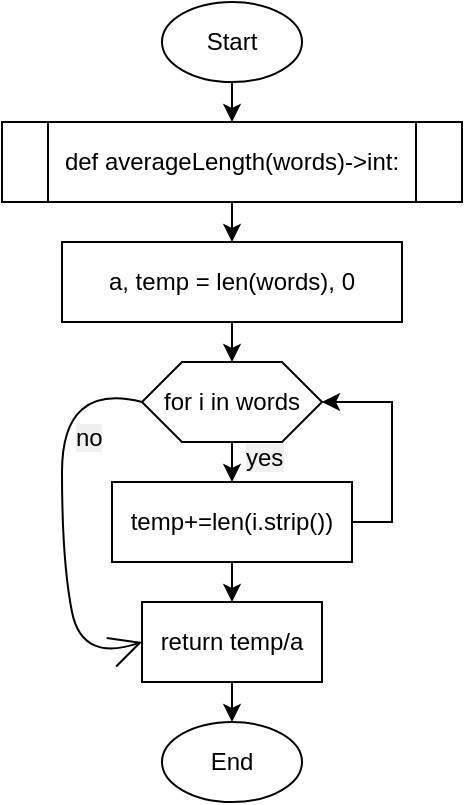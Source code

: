 <mxfile version="20.5.3" type="github" pages="6">
  <diagram id="7nk6eQPHhUL6S2deodAz" name="q17">
    <mxGraphModel dx="318" dy="310" grid="1" gridSize="10" guides="1" tooltips="1" connect="1" arrows="1" fold="1" page="1" pageScale="1" pageWidth="850" pageHeight="1100" math="0" shadow="0">
      <root>
        <mxCell id="0" />
        <mxCell id="1" parent="0" />
        <mxCell id="DHJsjrCEPJyL6oHBZEnf-4" style="edgeStyle=orthogonalEdgeStyle;rounded=0;orthogonalLoop=1;jettySize=auto;html=1;exitX=0.5;exitY=1;exitDx=0;exitDy=0;entryX=0.5;entryY=0;entryDx=0;entryDy=0;" parent="1" source="DHJsjrCEPJyL6oHBZEnf-1" target="DHJsjrCEPJyL6oHBZEnf-3" edge="1">
          <mxGeometry relative="1" as="geometry" />
        </mxCell>
        <mxCell id="DHJsjrCEPJyL6oHBZEnf-1" value="Start" style="ellipse;whiteSpace=wrap;html=1;" parent="1" vertex="1">
          <mxGeometry x="130" y="180" width="70" height="40" as="geometry" />
        </mxCell>
        <mxCell id="DHJsjrCEPJyL6oHBZEnf-2" value="End" style="ellipse;whiteSpace=wrap;html=1;" parent="1" vertex="1">
          <mxGeometry x="130" y="540" width="70" height="40" as="geometry" />
        </mxCell>
        <mxCell id="DHJsjrCEPJyL6oHBZEnf-6" style="edgeStyle=orthogonalEdgeStyle;rounded=0;orthogonalLoop=1;jettySize=auto;html=1;exitX=0.5;exitY=1;exitDx=0;exitDy=0;entryX=0.5;entryY=0;entryDx=0;entryDy=0;" parent="1" source="DHJsjrCEPJyL6oHBZEnf-3" target="DHJsjrCEPJyL6oHBZEnf-5" edge="1">
          <mxGeometry relative="1" as="geometry" />
        </mxCell>
        <mxCell id="DHJsjrCEPJyL6oHBZEnf-3" value="def averageLength(words)-&amp;gt;int:" style="shape=process;whiteSpace=wrap;html=1;backgroundOutline=1;" parent="1" vertex="1">
          <mxGeometry x="50" y="240" width="230" height="40" as="geometry" />
        </mxCell>
        <mxCell id="DHJsjrCEPJyL6oHBZEnf-8" style="edgeStyle=orthogonalEdgeStyle;rounded=0;orthogonalLoop=1;jettySize=auto;html=1;exitX=0.5;exitY=1;exitDx=0;exitDy=0;entryX=0.5;entryY=0;entryDx=0;entryDy=0;" parent="1" source="DHJsjrCEPJyL6oHBZEnf-5" target="DHJsjrCEPJyL6oHBZEnf-7" edge="1">
          <mxGeometry relative="1" as="geometry" />
        </mxCell>
        <mxCell id="DHJsjrCEPJyL6oHBZEnf-5" value="a, temp = len(words), 0" style="rounded=0;whiteSpace=wrap;html=1;" parent="1" vertex="1">
          <mxGeometry x="80" y="300" width="170" height="40" as="geometry" />
        </mxCell>
        <mxCell id="DHJsjrCEPJyL6oHBZEnf-10" style="edgeStyle=orthogonalEdgeStyle;rounded=0;orthogonalLoop=1;jettySize=auto;html=1;exitX=0.5;exitY=1;exitDx=0;exitDy=0;entryX=0.5;entryY=0;entryDx=0;entryDy=0;" parent="1" source="DHJsjrCEPJyL6oHBZEnf-7" target="DHJsjrCEPJyL6oHBZEnf-9" edge="1">
          <mxGeometry relative="1" as="geometry" />
        </mxCell>
        <mxCell id="mBDjE0Sk7IiUameBSEOG-1" style="edgeStyle=none;curved=1;rounded=0;orthogonalLoop=1;jettySize=auto;html=1;exitX=0;exitY=0.5;exitDx=0;exitDy=0;fontSize=12;endArrow=open;startSize=14;endSize=14;sourcePerimeterSpacing=8;targetPerimeterSpacing=8;entryX=0;entryY=0.5;entryDx=0;entryDy=0;" edge="1" parent="1" source="DHJsjrCEPJyL6oHBZEnf-7" target="DHJsjrCEPJyL6oHBZEnf-12">
          <mxGeometry relative="1" as="geometry">
            <mxPoint x="80.0" y="380.241" as="targetPoint" />
            <Array as="points">
              <mxPoint x="80" y="370" />
              <mxPoint x="80" y="460" />
              <mxPoint x="90" y="510" />
            </Array>
          </mxGeometry>
        </mxCell>
        <mxCell id="DHJsjrCEPJyL6oHBZEnf-7" value="for i in words" style="shape=hexagon;perimeter=hexagonPerimeter2;whiteSpace=wrap;html=1;fixedSize=1;" parent="1" vertex="1">
          <mxGeometry x="120" y="360" width="90" height="40" as="geometry" />
        </mxCell>
        <mxCell id="DHJsjrCEPJyL6oHBZEnf-11" style="edgeStyle=orthogonalEdgeStyle;rounded=0;orthogonalLoop=1;jettySize=auto;html=1;exitX=1;exitY=0.5;exitDx=0;exitDy=0;entryX=1;entryY=0.5;entryDx=0;entryDy=0;" parent="1" source="DHJsjrCEPJyL6oHBZEnf-9" target="DHJsjrCEPJyL6oHBZEnf-7" edge="1">
          <mxGeometry relative="1" as="geometry" />
        </mxCell>
        <mxCell id="DHJsjrCEPJyL6oHBZEnf-13" style="edgeStyle=orthogonalEdgeStyle;rounded=0;orthogonalLoop=1;jettySize=auto;html=1;exitX=0.5;exitY=1;exitDx=0;exitDy=0;entryX=0.5;entryY=0;entryDx=0;entryDy=0;" parent="1" source="DHJsjrCEPJyL6oHBZEnf-9" target="DHJsjrCEPJyL6oHBZEnf-12" edge="1">
          <mxGeometry relative="1" as="geometry" />
        </mxCell>
        <mxCell id="DHJsjrCEPJyL6oHBZEnf-9" value="temp+=len(i.strip())" style="rounded=0;whiteSpace=wrap;html=1;" parent="1" vertex="1">
          <mxGeometry x="105" y="420" width="120" height="40" as="geometry" />
        </mxCell>
        <mxCell id="DHJsjrCEPJyL6oHBZEnf-14" style="edgeStyle=orthogonalEdgeStyle;rounded=0;orthogonalLoop=1;jettySize=auto;html=1;exitX=0.5;exitY=1;exitDx=0;exitDy=0;entryX=0.5;entryY=0;entryDx=0;entryDy=0;" parent="1" source="DHJsjrCEPJyL6oHBZEnf-12" target="DHJsjrCEPJyL6oHBZEnf-2" edge="1">
          <mxGeometry relative="1" as="geometry" />
        </mxCell>
        <mxCell id="DHJsjrCEPJyL6oHBZEnf-12" value="return temp/a" style="rounded=0;whiteSpace=wrap;html=1;" parent="1" vertex="1">
          <mxGeometry x="120" y="480" width="90" height="40" as="geometry" />
        </mxCell>
        <mxCell id="mBDjE0Sk7IiUameBSEOG-3" value="&lt;span style=&quot;color: rgb(0, 0, 0); font-family: Helvetica; font-size: 12px; font-style: normal; font-variant-ligatures: normal; font-variant-caps: normal; font-weight: 400; letter-spacing: normal; orphans: 2; text-align: center; text-indent: 0px; text-transform: none; widows: 2; word-spacing: 0px; -webkit-text-stroke-width: 0px; background-color: rgb(240, 240, 240); text-decoration-thickness: initial; text-decoration-style: initial; text-decoration-color: initial; float: none; display: inline !important;&quot;&gt;yes&lt;/span&gt;" style="text;whiteSpace=wrap;html=1;fontSize=16;" vertex="1" parent="1">
          <mxGeometry x="170" y="390" width="30" height="30" as="geometry" />
        </mxCell>
        <mxCell id="mBDjE0Sk7IiUameBSEOG-4" value="&lt;span style=&quot;color: rgb(0, 0, 0); font-family: Helvetica; font-size: 12px; font-style: normal; font-variant-ligatures: normal; font-variant-caps: normal; font-weight: 400; letter-spacing: normal; orphans: 2; text-align: center; text-indent: 0px; text-transform: none; widows: 2; word-spacing: 0px; -webkit-text-stroke-width: 0px; background-color: rgb(240, 240, 240); text-decoration-thickness: initial; text-decoration-style: initial; text-decoration-color: initial; float: none; display: inline !important;&quot;&gt;no&lt;/span&gt;" style="text;whiteSpace=wrap;html=1;fontSize=16;" vertex="1" parent="1">
          <mxGeometry x="85" y="380" width="20" height="20" as="geometry" />
        </mxCell>
      </root>
    </mxGraphModel>
  </diagram>
  <diagram id="ww8S4pXzM7-hGQD5GAyi" name="q18">
    <mxGraphModel dx="652" dy="1005" grid="0" gridSize="10" guides="1" tooltips="1" connect="1" arrows="1" fold="1" page="0" pageScale="1" pageWidth="850" pageHeight="1100" math="0" shadow="0">
      <root>
        <mxCell id="0" />
        <mxCell id="1" parent="0" />
        <mxCell id="Mk1T5Dx2PxB32cT9hqKe-3" style="edgeStyle=none;curved=1;rounded=0;orthogonalLoop=1;jettySize=auto;html=1;exitX=0.5;exitY=1;exitDx=0;exitDy=0;entryX=0.5;entryY=0;entryDx=0;entryDy=0;fontSize=12;endArrow=open;startSize=14;endSize=14;sourcePerimeterSpacing=8;targetPerimeterSpacing=8;" edge="1" parent="1" source="Mk1T5Dx2PxB32cT9hqKe-1" target="Mk1T5Dx2PxB32cT9hqKe-2">
          <mxGeometry relative="1" as="geometry" />
        </mxCell>
        <mxCell id="Mk1T5Dx2PxB32cT9hqKe-1" value="Start" style="ellipse;whiteSpace=wrap;html=1;fontSize=16;" vertex="1" parent="1">
          <mxGeometry x="155" y="-2" width="79" height="50" as="geometry" />
        </mxCell>
        <mxCell id="Mk1T5Dx2PxB32cT9hqKe-5" style="edgeStyle=none;curved=1;rounded=0;orthogonalLoop=1;jettySize=auto;html=1;exitX=0.5;exitY=1;exitDx=0;exitDy=0;entryX=0.5;entryY=0;entryDx=0;entryDy=0;fontSize=12;endArrow=open;startSize=14;endSize=14;sourcePerimeterSpacing=8;targetPerimeterSpacing=8;" edge="1" parent="1" source="Mk1T5Dx2PxB32cT9hqKe-2" target="Mk1T5Dx2PxB32cT9hqKe-4">
          <mxGeometry relative="1" as="geometry" />
        </mxCell>
        <mxCell id="Mk1T5Dx2PxB32cT9hqKe-2" value="def numberMatches(l:int, s:int)-&amp;gt;int:" style="shape=process;whiteSpace=wrap;html=1;backgroundOutline=1;fontSize=16;" vertex="1" parent="1">
          <mxGeometry x="31" y="70" width="327" height="36" as="geometry" />
        </mxCell>
        <mxCell id="Mk1T5Dx2PxB32cT9hqKe-7" style="edgeStyle=none;curved=1;rounded=0;orthogonalLoop=1;jettySize=auto;html=1;exitX=0.5;exitY=1;exitDx=0;exitDy=0;entryX=0.5;entryY=0;entryDx=0;entryDy=0;fontSize=12;endArrow=open;startSize=14;endSize=14;sourcePerimeterSpacing=8;targetPerimeterSpacing=8;" edge="1" parent="1" source="Mk1T5Dx2PxB32cT9hqKe-4" target="Mk1T5Dx2PxB32cT9hqKe-6">
          <mxGeometry relative="1" as="geometry" />
        </mxCell>
        <mxCell id="Mk1T5Dx2PxB32cT9hqKe-4" value="return l*100/s/5" style="rounded=0;whiteSpace=wrap;html=1;fontSize=16;" vertex="1" parent="1">
          <mxGeometry x="123" y="128" width="143" height="49" as="geometry" />
        </mxCell>
        <mxCell id="Mk1T5Dx2PxB32cT9hqKe-6" value="End" style="ellipse;whiteSpace=wrap;html=1;fontSize=16;" vertex="1" parent="1">
          <mxGeometry x="151.5" y="199" width="86" height="46" as="geometry" />
        </mxCell>
      </root>
    </mxGraphModel>
  </diagram>
  <diagram id="1A-EzIc6ouI7gRhSrvBv" name="q19">
    <mxGraphModel dx="516" dy="528" grid="1" gridSize="10" guides="1" tooltips="1" connect="1" arrows="1" fold="1" page="1" pageScale="1" pageWidth="850" pageHeight="1100" math="0" shadow="0">
      <root>
        <mxCell id="0" />
        <mxCell id="1" parent="0" />
        <mxCell id="P1N9-UOBOQaY3UutAbLt-1" style="edgeStyle=none;curved=1;rounded=0;orthogonalLoop=1;jettySize=auto;html=1;exitX=0.5;exitY=1;exitDx=0;exitDy=0;entryX=0.5;entryY=0;entryDx=0;entryDy=0;fontSize=12;endArrow=open;startSize=14;endSize=14;sourcePerimeterSpacing=8;targetPerimeterSpacing=8;" parent="1" source="AF1ZlzQMHiAC5fuFn0jW-1" target="AF1ZlzQMHiAC5fuFn0jW-3" edge="1">
          <mxGeometry relative="1" as="geometry" />
        </mxCell>
        <mxCell id="AF1ZlzQMHiAC5fuFn0jW-1" value="Start" style="ellipse;whiteSpace=wrap;html=1;" parent="1" vertex="1">
          <mxGeometry x="170" y="30" width="60" height="30" as="geometry" />
        </mxCell>
        <mxCell id="AF1ZlzQMHiAC5fuFn0jW-2" value="End" style="ellipse;whiteSpace=wrap;html=1;" parent="1" vertex="1">
          <mxGeometry x="170" y="620" width="60" height="30" as="geometry" />
        </mxCell>
        <mxCell id="P1N9-UOBOQaY3UutAbLt-3" style="edgeStyle=none;curved=1;rounded=0;orthogonalLoop=1;jettySize=auto;html=1;exitX=0.5;exitY=1;exitDx=0;exitDy=0;entryX=0.5;entryY=0;entryDx=0;entryDy=0;fontSize=12;endArrow=open;startSize=14;endSize=14;sourcePerimeterSpacing=8;targetPerimeterSpacing=8;" parent="1" source="AF1ZlzQMHiAC5fuFn0jW-3" target="P1N9-UOBOQaY3UutAbLt-2" edge="1">
          <mxGeometry relative="1" as="geometry" />
        </mxCell>
        <mxCell id="AF1ZlzQMHiAC5fuFn0jW-3" value="def&amp;nbsp;&lt;span style=&quot;background-color: transparent; font-family: ui-monospace, SFMono-Regular, &amp;quot;SF Mono&amp;quot;, Menlo, Consolas, &amp;quot;Liberation Mono&amp;quot;, monospace; color: rgb(36, 41, 47); font-size: 13.6px; text-align: start;&quot;&gt;get_l3tt3r(msg:str)-&amp;gt;str:&lt;/span&gt;" style="shape=process;whiteSpace=wrap;html=1;backgroundOutline=1;" parent="1" vertex="1">
          <mxGeometry x="50" y="80" width="300" height="40" as="geometry" />
        </mxCell>
        <mxCell id="P1N9-UOBOQaY3UutAbLt-5" style="edgeStyle=none;curved=1;rounded=0;orthogonalLoop=1;jettySize=auto;html=1;exitX=0.5;exitY=1;exitDx=0;exitDy=0;entryX=0.5;entryY=0;entryDx=0;entryDy=0;fontSize=12;endArrow=open;startSize=14;endSize=14;sourcePerimeterSpacing=8;targetPerimeterSpacing=8;" parent="1" source="P1N9-UOBOQaY3UutAbLt-2" target="P1N9-UOBOQaY3UutAbLt-4" edge="1">
          <mxGeometry relative="1" as="geometry" />
        </mxCell>
        <mxCell id="P1N9-UOBOQaY3UutAbLt-2" value="temp=[]&lt;br&gt;switching = {&#39;a&#39;:&#39;4&#39;,&#39;e&#39;:&#39;3&#39;,&#39;i&#39;:&#39;1&#39;,&#39;o&#39;:&#39;0&#39;,&#39; &#39;:&#39;_&#39;}" style="rounded=0;whiteSpace=wrap;html=1;fontSize=16;" parent="1" vertex="1">
          <mxGeometry x="47.5" y="150" width="305" height="50" as="geometry" />
        </mxCell>
        <mxCell id="P1N9-UOBOQaY3UutAbLt-7" style="edgeStyle=none;curved=1;rounded=0;orthogonalLoop=1;jettySize=auto;html=1;exitX=0.5;exitY=1;exitDx=0;exitDy=0;entryX=0.5;entryY=0;entryDx=0;entryDy=0;fontSize=12;endArrow=open;startSize=14;endSize=14;sourcePerimeterSpacing=8;targetPerimeterSpacing=8;" parent="1" source="P1N9-UOBOQaY3UutAbLt-4" target="P1N9-UOBOQaY3UutAbLt-6" edge="1">
          <mxGeometry relative="1" as="geometry" />
        </mxCell>
        <mxCell id="P1N9-UOBOQaY3UutAbLt-4" value="for i in msg" style="shape=hexagon;perimeter=hexagonPerimeter2;whiteSpace=wrap;html=1;fixedSize=1;fontSize=16;" parent="1" vertex="1">
          <mxGeometry x="140" y="220" width="120" height="40" as="geometry" />
        </mxCell>
        <mxCell id="P1N9-UOBOQaY3UutAbLt-9" style="edgeStyle=none;curved=1;rounded=0;orthogonalLoop=1;jettySize=auto;html=1;exitX=0.5;exitY=1;exitDx=0;exitDy=0;entryX=0.5;entryY=0;entryDx=0;entryDy=0;fontSize=12;endArrow=open;startSize=14;endSize=14;sourcePerimeterSpacing=8;targetPerimeterSpacing=8;" parent="1" source="P1N9-UOBOQaY3UutAbLt-6" target="P1N9-UOBOQaY3UutAbLt-8" edge="1">
          <mxGeometry relative="1" as="geometry" />
        </mxCell>
        <mxCell id="P1N9-UOBOQaY3UutAbLt-6" value="i in switching.keys()" style="rhombus;whiteSpace=wrap;html=1;fontSize=16;" parent="1" vertex="1">
          <mxGeometry x="100" y="290" width="200" height="80" as="geometry" />
        </mxCell>
        <mxCell id="P1N9-UOBOQaY3UutAbLt-11" style="edgeStyle=none;curved=1;rounded=0;orthogonalLoop=1;jettySize=auto;html=1;exitX=1;exitY=0.5;exitDx=0;exitDy=0;entryX=1;entryY=0.5;entryDx=0;entryDy=0;fontSize=12;endArrow=open;startSize=14;endSize=14;sourcePerimeterSpacing=8;targetPerimeterSpacing=8;" parent="1" source="P1N9-UOBOQaY3UutAbLt-8" target="P1N9-UOBOQaY3UutAbLt-6" edge="1">
          <mxGeometry relative="1" as="geometry">
            <Array as="points">
              <mxPoint x="330" y="420" />
            </Array>
          </mxGeometry>
        </mxCell>
        <mxCell id="P1N9-UOBOQaY3UutAbLt-12" style="edgeStyle=none;curved=1;rounded=0;orthogonalLoop=1;jettySize=auto;html=1;exitX=0.5;exitY=1;exitDx=0;exitDy=0;fontSize=12;endArrow=open;startSize=14;endSize=14;sourcePerimeterSpacing=8;targetPerimeterSpacing=8;" parent="1" source="P1N9-UOBOQaY3UutAbLt-8" edge="1">
          <mxGeometry relative="1" as="geometry">
            <mxPoint x="200.235" y="490" as="targetPoint" />
          </mxGeometry>
        </mxCell>
        <mxCell id="P1N9-UOBOQaY3UutAbLt-8" value="i = switching.get(i)" style="rounded=0;whiteSpace=wrap;html=1;fontSize=16;" parent="1" vertex="1">
          <mxGeometry x="120" y="390" width="160" height="40" as="geometry" />
        </mxCell>
        <mxCell id="P1N9-UOBOQaY3UutAbLt-13" value="yes" style="text;html=1;align=center;verticalAlign=middle;resizable=0;points=[];autosize=1;strokeColor=none;fillColor=none;fontSize=16;" parent="1" vertex="1">
          <mxGeometry x="150" y="360" width="50" height="30" as="geometry" />
        </mxCell>
        <mxCell id="P1N9-UOBOQaY3UutAbLt-14" value="" style="endArrow=none;html=1;rounded=0;fontSize=12;startSize=14;endSize=14;sourcePerimeterSpacing=8;targetPerimeterSpacing=8;curved=1;entryX=0;entryY=0.5;entryDx=0;entryDy=0;" parent="1" target="P1N9-UOBOQaY3UutAbLt-6" edge="1">
          <mxGeometry width="50" height="50" relative="1" as="geometry">
            <mxPoint x="200" y="460" as="sourcePoint" />
            <mxPoint x="50" y="320" as="targetPoint" />
            <Array as="points">
              <mxPoint x="120" y="460" />
              <mxPoint x="60" y="340" />
            </Array>
          </mxGeometry>
        </mxCell>
        <mxCell id="P1N9-UOBOQaY3UutAbLt-17" style="edgeStyle=none;curved=1;rounded=0;orthogonalLoop=1;jettySize=auto;html=1;exitX=1;exitY=0.5;exitDx=0;exitDy=0;entryX=1;entryY=0.5;entryDx=0;entryDy=0;fontSize=12;endArrow=open;startSize=14;endSize=14;sourcePerimeterSpacing=8;targetPerimeterSpacing=8;" parent="1" source="P1N9-UOBOQaY3UutAbLt-15" target="P1N9-UOBOQaY3UutAbLt-4" edge="1">
          <mxGeometry relative="1" as="geometry">
            <Array as="points">
              <mxPoint x="380" y="530" />
              <mxPoint x="340" y="250" />
              <mxPoint x="310" y="240" />
            </Array>
          </mxGeometry>
        </mxCell>
        <mxCell id="P1N9-UOBOQaY3UutAbLt-19" style="edgeStyle=none;curved=1;rounded=0;orthogonalLoop=1;jettySize=auto;html=1;exitX=0.5;exitY=1;exitDx=0;exitDy=0;fontSize=12;endArrow=open;startSize=14;endSize=14;sourcePerimeterSpacing=8;targetPerimeterSpacing=8;" parent="1" source="P1N9-UOBOQaY3UutAbLt-15" edge="1">
          <mxGeometry relative="1" as="geometry">
            <mxPoint x="200.286" y="560.0" as="targetPoint" />
          </mxGeometry>
        </mxCell>
        <mxCell id="P1N9-UOBOQaY3UutAbLt-15" value="temp+=1" style="rounded=0;whiteSpace=wrap;html=1;fontSize=16;" parent="1" vertex="1">
          <mxGeometry x="150" y="490" width="100" height="30" as="geometry" />
        </mxCell>
        <mxCell id="P1N9-UOBOQaY3UutAbLt-23" style="edgeStyle=none;curved=1;rounded=0;orthogonalLoop=1;jettySize=auto;html=1;exitX=0.5;exitY=1;exitDx=0;exitDy=0;entryX=0.5;entryY=0;entryDx=0;entryDy=0;fontSize=12;endArrow=open;startSize=14;endSize=14;sourcePerimeterSpacing=8;targetPerimeterSpacing=8;" parent="1" source="P1N9-UOBOQaY3UutAbLt-20" target="AF1ZlzQMHiAC5fuFn0jW-2" edge="1">
          <mxGeometry relative="1" as="geometry" />
        </mxCell>
        <mxCell id="P1N9-UOBOQaY3UutAbLt-20" value="return &#39;&#39;.join(temp)" style="rounded=0;whiteSpace=wrap;html=1;fontSize=16;" parent="1" vertex="1">
          <mxGeometry x="120" y="560" width="160" height="30" as="geometry" />
        </mxCell>
      </root>
    </mxGraphModel>
  </diagram>
  <diagram id="04Q3qauctA9F1k5UnZdE" name="q-20F">
    <mxGraphModel dx="1125" dy="1153" grid="0" gridSize="10" guides="1" tooltips="1" connect="1" arrows="1" fold="1" page="0" pageScale="1" pageWidth="850" pageHeight="1100" math="0" shadow="0">
      <root>
        <mxCell id="0" />
        <mxCell id="1" parent="0" />
        <mxCell id="bDPFwyZus7LavD1mCPHC-4" style="edgeStyle=none;curved=1;rounded=0;orthogonalLoop=1;jettySize=auto;html=1;exitX=0.5;exitY=1;exitDx=0;exitDy=0;entryX=0.5;entryY=0;entryDx=0;entryDy=0;fontSize=12;endArrow=open;startSize=14;endSize=14;sourcePerimeterSpacing=8;targetPerimeterSpacing=8;" edge="1" parent="1" source="bDPFwyZus7LavD1mCPHC-1" target="bDPFwyZus7LavD1mCPHC-3">
          <mxGeometry relative="1" as="geometry" />
        </mxCell>
        <mxCell id="bDPFwyZus7LavD1mCPHC-1" value="Start" style="ellipse;whiteSpace=wrap;html=1;fontSize=16;" vertex="1" parent="1">
          <mxGeometry x="266" y="43" width="84" height="41" as="geometry" />
        </mxCell>
        <mxCell id="bDPFwyZus7LavD1mCPHC-2" value="End" style="ellipse;whiteSpace=wrap;html=1;fontSize=16;" vertex="1" parent="1">
          <mxGeometry x="266" y="1017" width="84" height="41" as="geometry" />
        </mxCell>
        <mxCell id="bDPFwyZus7LavD1mCPHC-7" style="edgeStyle=none;curved=1;rounded=0;orthogonalLoop=1;jettySize=auto;html=1;exitX=0.5;exitY=1;exitDx=0;exitDy=0;entryX=0.5;entryY=0;entryDx=0;entryDy=0;fontSize=12;endArrow=open;startSize=14;endSize=14;sourcePerimeterSpacing=8;targetPerimeterSpacing=8;" edge="1" parent="1" source="bDPFwyZus7LavD1mCPHC-3" target="bDPFwyZus7LavD1mCPHC-5">
          <mxGeometry relative="1" as="geometry" />
        </mxCell>
        <mxCell id="bDPFwyZus7LavD1mCPHC-3" value="def get_truth()" style="shape=process;whiteSpace=wrap;html=1;backgroundOutline=1;fontSize=16;" vertex="1" parent="1">
          <mxGeometry x="235.5" y="113" width="145" height="33" as="geometry" />
        </mxCell>
        <mxCell id="bDPFwyZus7LavD1mCPHC-10" style="edgeStyle=none;curved=1;rounded=0;orthogonalLoop=1;jettySize=auto;html=1;exitX=0.5;exitY=1;exitDx=0;exitDy=0;entryX=0.5;entryY=0;entryDx=0;entryDy=0;fontSize=12;endArrow=open;startSize=14;endSize=14;sourcePerimeterSpacing=8;targetPerimeterSpacing=8;" edge="1" parent="1" source="bDPFwyZus7LavD1mCPHC-5" target="bDPFwyZus7LavD1mCPHC-9">
          <mxGeometry relative="1" as="geometry" />
        </mxCell>
        <mxCell id="bDPFwyZus7LavD1mCPHC-5" value="i=0&lt;br&gt;output = &quot;| A | B | C |&quot;&lt;br&gt;A,B,C = False, False, False&lt;br&gt;temp=1" style="rounded=0;whiteSpace=wrap;html=1;fontSize=16;" vertex="1" parent="1">
          <mxGeometry x="189.5" y="175" width="237" height="86" as="geometry" />
        </mxCell>
        <mxCell id="bDPFwyZus7LavD1mCPHC-13" style="edgeStyle=none;curved=1;rounded=0;orthogonalLoop=1;jettySize=auto;html=1;exitX=0.5;exitY=1;exitDx=0;exitDy=0;entryX=0.5;entryY=0;entryDx=0;entryDy=0;fontSize=12;endArrow=open;startSize=14;endSize=14;sourcePerimeterSpacing=8;targetPerimeterSpacing=8;" edge="1" parent="1" source="bDPFwyZus7LavD1mCPHC-9" target="bDPFwyZus7LavD1mCPHC-11">
          <mxGeometry relative="1" as="geometry" />
        </mxCell>
        <mxCell id="bDPFwyZus7LavD1mCPHC-9" value="for i in range(8)" style="shape=hexagon;perimeter=hexagonPerimeter2;whiteSpace=wrap;html=1;fixedSize=1;fontSize=16;" vertex="1" parent="1">
          <mxGeometry x="239" y="290" width="138" height="32" as="geometry" />
        </mxCell>
        <mxCell id="bDPFwyZus7LavD1mCPHC-15" style="edgeStyle=none;curved=1;rounded=0;orthogonalLoop=1;jettySize=auto;html=1;exitX=0.5;exitY=1;exitDx=0;exitDy=0;entryX=0.5;entryY=0;entryDx=0;entryDy=0;fontSize=12;endArrow=open;startSize=14;endSize=14;sourcePerimeterSpacing=8;targetPerimeterSpacing=8;" edge="1" parent="1" source="bDPFwyZus7LavD1mCPHC-11" target="bDPFwyZus7LavD1mCPHC-14">
          <mxGeometry relative="1" as="geometry" />
        </mxCell>
        <mxCell id="bDPFwyZus7LavD1mCPHC-11" value="&lt;div&gt;output += &#39;\n| &#39; + str(int(A)) + &#39; | &#39; + str(int(B)) + &#39; | &#39; + str(int(C)) + &#39; |&#39;&lt;/div&gt;&lt;div&gt;&amp;nbsp; &amp;nbsp; &amp;nbsp; &amp;nbsp;&amp;nbsp;&lt;/div&gt;" style="rounded=0;whiteSpace=wrap;html=1;fontSize=16;" vertex="1" parent="1">
          <mxGeometry x="58" y="353" width="500" height="43" as="geometry" />
        </mxCell>
        <mxCell id="bDPFwyZus7LavD1mCPHC-17" style="edgeStyle=none;curved=1;rounded=0;orthogonalLoop=1;jettySize=auto;html=1;exitX=0.5;exitY=1;exitDx=0;exitDy=0;entryX=0.5;entryY=0;entryDx=0;entryDy=0;fontSize=12;endArrow=open;startSize=14;endSize=14;sourcePerimeterSpacing=8;targetPerimeterSpacing=8;" edge="1" parent="1" source="bDPFwyZus7LavD1mCPHC-14" target="bDPFwyZus7LavD1mCPHC-16">
          <mxGeometry relative="1" as="geometry" />
        </mxCell>
        <mxCell id="bDPFwyZus7LavD1mCPHC-14" value="temp&amp;gt;0 and temp%4==0" style="rhombus;whiteSpace=wrap;html=1;fontSize=16;" vertex="1" parent="1">
          <mxGeometry x="195.5" y="425" width="225" height="110" as="geometry" />
        </mxCell>
        <mxCell id="bDPFwyZus7LavD1mCPHC-19" style="edgeStyle=none;curved=1;rounded=0;orthogonalLoop=1;jettySize=auto;html=1;exitX=0.5;exitY=1;exitDx=0;exitDy=0;entryX=0.5;entryY=0;entryDx=0;entryDy=0;fontSize=12;endArrow=open;startSize=14;endSize=14;sourcePerimeterSpacing=8;targetPerimeterSpacing=8;" edge="1" parent="1" source="bDPFwyZus7LavD1mCPHC-16" target="bDPFwyZus7LavD1mCPHC-18">
          <mxGeometry relative="1" as="geometry" />
        </mxCell>
        <mxCell id="bDPFwyZus7LavD1mCPHC-16" value="A = not A" style="rounded=0;whiteSpace=wrap;html=1;fontSize=16;" vertex="1" parent="1">
          <mxGeometry x="260.5" y="561" width="95" height="45" as="geometry" />
        </mxCell>
        <mxCell id="bDPFwyZus7LavD1mCPHC-22" style="edgeStyle=none;curved=1;rounded=0;orthogonalLoop=1;jettySize=auto;html=1;exitX=0.5;exitY=1;exitDx=0;exitDy=0;entryX=0.5;entryY=0;entryDx=0;entryDy=0;fontSize=12;endArrow=open;startSize=14;endSize=14;sourcePerimeterSpacing=8;targetPerimeterSpacing=8;" edge="1" parent="1" source="bDPFwyZus7LavD1mCPHC-18" target="bDPFwyZus7LavD1mCPHC-20">
          <mxGeometry relative="1" as="geometry" />
        </mxCell>
        <mxCell id="bDPFwyZus7LavD1mCPHC-18" value="temp&amp;gt;0 and temp%2==0" style="rhombus;whiteSpace=wrap;html=1;fontSize=16;" vertex="1" parent="1">
          <mxGeometry x="195.5" y="632" width="225" height="110" as="geometry" />
        </mxCell>
        <mxCell id="bDPFwyZus7LavD1mCPHC-33" style="edgeStyle=none;curved=1;rounded=0;orthogonalLoop=1;jettySize=auto;html=1;exitX=0.5;exitY=1;exitDx=0;exitDy=0;entryX=0.5;entryY=0;entryDx=0;entryDy=0;fontSize=12;endArrow=open;startSize=14;endSize=14;sourcePerimeterSpacing=8;targetPerimeterSpacing=8;" edge="1" parent="1" source="bDPFwyZus7LavD1mCPHC-20" target="bDPFwyZus7LavD1mCPHC-23">
          <mxGeometry relative="1" as="geometry" />
        </mxCell>
        <mxCell id="bDPFwyZus7LavD1mCPHC-20" value="B = not B" style="rounded=0;whiteSpace=wrap;html=1;fontSize=16;" vertex="1" parent="1">
          <mxGeometry x="260.5" y="768" width="95" height="45" as="geometry" />
        </mxCell>
        <mxCell id="bDPFwyZus7LavD1mCPHC-37" style="edgeStyle=none;curved=1;rounded=0;orthogonalLoop=1;jettySize=auto;html=1;exitX=1;exitY=0.25;exitDx=0;exitDy=0;entryX=1;entryY=0.5;entryDx=0;entryDy=0;fontSize=12;endArrow=open;startSize=14;endSize=14;sourcePerimeterSpacing=8;targetPerimeterSpacing=8;" edge="1" parent="1" source="bDPFwyZus7LavD1mCPHC-23" target="bDPFwyZus7LavD1mCPHC-9">
          <mxGeometry relative="1" as="geometry">
            <Array as="points">
              <mxPoint x="585" y="947" />
              <mxPoint x="611" y="641" />
              <mxPoint x="682" y="271" />
            </Array>
          </mxGeometry>
        </mxCell>
        <mxCell id="bDPFwyZus7LavD1mCPHC-40" style="edgeStyle=none;curved=1;rounded=0;orthogonalLoop=1;jettySize=auto;html=1;exitX=0.5;exitY=1;exitDx=0;exitDy=0;entryX=0.5;entryY=0;entryDx=0;entryDy=0;fontSize=12;endArrow=open;startSize=14;endSize=14;sourcePerimeterSpacing=8;targetPerimeterSpacing=8;" edge="1" parent="1" source="bDPFwyZus7LavD1mCPHC-23" target="bDPFwyZus7LavD1mCPHC-39">
          <mxGeometry relative="1" as="geometry" />
        </mxCell>
        <mxCell id="bDPFwyZus7LavD1mCPHC-23" value="C = not C&lt;br&gt;temp+=1" style="rounded=0;whiteSpace=wrap;html=1;fontSize=16;" vertex="1" parent="1">
          <mxGeometry x="258" y="850" width="100" height="51" as="geometry" />
        </mxCell>
        <mxCell id="bDPFwyZus7LavD1mCPHC-26" value="yes" style="text;html=1;align=center;verticalAlign=middle;resizable=0;points=[];autosize=1;strokeColor=none;fillColor=none;fontSize=16;" vertex="1" parent="1">
          <mxGeometry x="315" y="530" width="43" height="31" as="geometry" />
        </mxCell>
        <mxCell id="bDPFwyZus7LavD1mCPHC-28" value="yes" style="text;html=1;align=center;verticalAlign=middle;resizable=0;points=[];autosize=1;strokeColor=none;fillColor=none;fontSize=16;" vertex="1" parent="1">
          <mxGeometry x="310" y="739" width="43" height="31" as="geometry" />
        </mxCell>
        <mxCell id="bDPFwyZus7LavD1mCPHC-30" value="" style="endArrow=none;html=1;rounded=0;fontSize=12;startSize=14;endSize=14;sourcePerimeterSpacing=8;targetPerimeterSpacing=8;curved=1;entryX=0;entryY=0.5;entryDx=0;entryDy=0;" edge="1" parent="1" target="bDPFwyZus7LavD1mCPHC-14">
          <mxGeometry width="50" height="50" relative="1" as="geometry">
            <mxPoint x="308" y="614" as="sourcePoint" />
            <mxPoint x="180" y="540" as="targetPoint" />
            <Array as="points">
              <mxPoint x="206" y="617" />
              <mxPoint x="104" y="614" />
              <mxPoint x="172" y="569" />
              <mxPoint x="164" y="482" />
            </Array>
          </mxGeometry>
        </mxCell>
        <mxCell id="bDPFwyZus7LavD1mCPHC-31" value="no" style="text;html=1;align=center;verticalAlign=middle;resizable=0;points=[];autosize=1;strokeColor=none;fillColor=none;fontSize=16;" vertex="1" parent="1">
          <mxGeometry x="137" y="586" width="36" height="31" as="geometry" />
        </mxCell>
        <mxCell id="bDPFwyZus7LavD1mCPHC-35" value="" style="endArrow=none;html=1;rounded=0;fontSize=12;startSize=14;endSize=14;sourcePerimeterSpacing=8;targetPerimeterSpacing=8;curved=1;entryX=0;entryY=0.5;entryDx=0;entryDy=0;" edge="1" parent="1" target="bDPFwyZus7LavD1mCPHC-18">
          <mxGeometry width="50" height="50" relative="1" as="geometry">
            <mxPoint x="308" y="826" as="sourcePoint" />
            <mxPoint x="163" y="676" as="targetPoint" />
            <Array as="points">
              <mxPoint x="151" y="859" />
              <mxPoint x="159" y="681" />
            </Array>
          </mxGeometry>
        </mxCell>
        <mxCell id="bDPFwyZus7LavD1mCPHC-36" value="no" style="text;html=1;align=center;verticalAlign=middle;resizable=0;points=[];autosize=1;strokeColor=none;fillColor=none;fontSize=16;" vertex="1" parent="1">
          <mxGeometry x="153.5" y="761" width="36" height="31" as="geometry" />
        </mxCell>
        <mxCell id="bDPFwyZus7LavD1mCPHC-41" style="edgeStyle=none;curved=1;rounded=0;orthogonalLoop=1;jettySize=auto;html=1;exitX=0.5;exitY=1;exitDx=0;exitDy=0;entryX=0.5;entryY=0;entryDx=0;entryDy=0;fontSize=12;endArrow=open;startSize=14;endSize=14;sourcePerimeterSpacing=8;targetPerimeterSpacing=8;" edge="1" parent="1" source="bDPFwyZus7LavD1mCPHC-39" target="bDPFwyZus7LavD1mCPHC-2">
          <mxGeometry relative="1" as="geometry" />
        </mxCell>
        <mxCell id="bDPFwyZus7LavD1mCPHC-39" value="return output" style="rounded=0;whiteSpace=wrap;html=1;fontSize=16;" vertex="1" parent="1">
          <mxGeometry x="248" y="929" width="120" height="60" as="geometry" />
        </mxCell>
      </root>
    </mxGraphModel>
  </diagram>
  <diagram id="SJTcWTLhVjZ3c-Js2evc" name="q-20C">
    <mxGraphModel dx="619" dy="634" grid="0" gridSize="10" guides="1" tooltips="1" connect="1" arrows="1" fold="1" page="0" pageScale="1" pageWidth="850" pageHeight="1100" math="0" shadow="0">
      <root>
        <mxCell id="0" />
        <mxCell id="1" parent="0" />
      </root>
    </mxGraphModel>
  </diagram>
  <diagram id="2vntl6B_57Smy4axP0er" name="q-19C">
    <mxGraphModel dx="952" dy="895" grid="0" gridSize="10" guides="1" tooltips="1" connect="1" arrows="1" fold="1" page="0" pageScale="1" pageWidth="850" pageHeight="1100" math="0" shadow="0">
      <root>
        <mxCell id="0" />
        <mxCell id="1" parent="0" />
        <mxCell id="5XNlDfBwk1xD3U-OV7iB-1" value="B" style="text;html=1;align=center;verticalAlign=middle;resizable=0;points=[];autosize=1;strokeColor=none;fillColor=none;fontSize=16;" vertex="1" parent="1">
          <mxGeometry x="11" y="97" width="29" height="31" as="geometry" />
        </mxCell>
        <mxCell id="5XNlDfBwk1xD3U-OV7iB-2" value="A" style="text;html=1;align=center;verticalAlign=middle;resizable=0;points=[];autosize=1;strokeColor=none;fillColor=none;fontSize=16;" vertex="1" parent="1">
          <mxGeometry x="11" y="45" width="29" height="31" as="geometry" />
        </mxCell>
        <mxCell id="5XNlDfBwk1xD3U-OV7iB-4" value="C" style="text;html=1;align=center;verticalAlign=middle;resizable=0;points=[];autosize=1;strokeColor=none;fillColor=none;fontSize=16;" vertex="1" parent="1">
          <mxGeometry x="10.5" y="190" width="30" height="31" as="geometry" />
        </mxCell>
        <mxCell id="5XNlDfBwk1xD3U-OV7iB-5" value="" style="shape=xor;whiteSpace=wrap;html=1;fontSize=16;" vertex="1" parent="1">
          <mxGeometry x="130" y="158" width="60" height="80" as="geometry" />
        </mxCell>
        <mxCell id="5XNlDfBwk1xD3U-OV7iB-6" value="" style="shape=or;whiteSpace=wrap;html=1;fontSize=16;" vertex="1" parent="1">
          <mxGeometry x="119" y="45" width="60" height="80" as="geometry" />
        </mxCell>
        <mxCell id="5XNlDfBwk1xD3U-OV7iB-10" value="" style="endArrow=none;html=1;rounded=0;fontSize=12;startSize=14;endSize=14;targetPerimeterSpacing=8;curved=1;exitX=1.035;exitY=0.476;exitDx=0;exitDy=0;exitPerimeter=0;startArrow=none;" edge="1" parent="1" source="5XNlDfBwk1xD3U-OV7iB-2">
          <mxGeometry width="50" height="50" relative="1" as="geometry">
            <mxPoint x="201" y="198" as="sourcePoint" />
            <mxPoint x="118" y="60" as="targetPoint" />
          </mxGeometry>
        </mxCell>
        <mxCell id="5XNlDfBwk1xD3U-OV7iB-11" value="" style="endArrow=none;html=1;rounded=0;fontSize=12;startSize=14;endSize=14;targetPerimeterSpacing=8;curved=1;exitX=1.095;exitY=0.474;exitDx=0;exitDy=0;exitPerimeter=0;startArrow=none;entryX=-0.007;entryY=0.879;entryDx=0;entryDy=0;entryPerimeter=0;" edge="1" parent="1" source="5XNlDfBwk1xD3U-OV7iB-23" target="5XNlDfBwk1xD3U-OV7iB-6">
          <mxGeometry width="50" height="50" relative="1" as="geometry">
            <mxPoint x="40.505" y="115.004" as="sourcePoint" />
            <mxPoint x="102.75" y="115.31" as="targetPoint" />
          </mxGeometry>
        </mxCell>
        <mxCell id="5XNlDfBwk1xD3U-OV7iB-17" value="" style="endArrow=none;html=1;rounded=0;fontSize=12;startSize=14;endSize=14;sourcePerimeterSpacing=8;targetPerimeterSpacing=8;curved=1;" edge="1" parent="1">
          <mxGeometry width="50" height="50" relative="1" as="geometry">
            <mxPoint x="179" y="84.75" as="sourcePoint" />
            <mxPoint x="287" y="85" as="targetPoint" />
          </mxGeometry>
        </mxCell>
        <mxCell id="5XNlDfBwk1xD3U-OV7iB-23" value="" style="ellipse;whiteSpace=wrap;html=1;aspect=fixed;fontSize=16;fillColor=#000000;rotation=15;" vertex="1" parent="1">
          <mxGeometry x="67" y="111" width="7" height="7" as="geometry" />
        </mxCell>
        <mxCell id="5XNlDfBwk1xD3U-OV7iB-24" value="" style="endArrow=none;html=1;rounded=0;fontSize=12;startSize=14;endSize=14;sourcePerimeterSpacing=8;curved=1;exitX=1.095;exitY=0.474;exitDx=0;exitDy=0;exitPerimeter=0;" edge="1" parent="1" target="5XNlDfBwk1xD3U-OV7iB-23">
          <mxGeometry width="50" height="50" relative="1" as="geometry">
            <mxPoint x="40.505" y="115.004" as="sourcePoint" />
            <mxPoint x="102.75" y="115.31" as="targetPoint" />
          </mxGeometry>
        </mxCell>
        <mxCell id="5XNlDfBwk1xD3U-OV7iB-25" value="" style="endArrow=none;html=1;rounded=0;fontSize=12;startSize=14;endSize=14;targetPerimeterSpacing=8;curved=1;entryX=0.238;entryY=0.599;entryDx=0;entryDy=0;entryPerimeter=0;startArrow=none;" edge="1" parent="1" source="5XNlDfBwk1xD3U-OV7iB-38" target="5XNlDfBwk1xD3U-OV7iB-5">
          <mxGeometry width="50" height="50" relative="1" as="geometry">
            <mxPoint x="40.5" y="206" as="sourcePoint" />
            <mxPoint x="116" y="206" as="targetPoint" />
          </mxGeometry>
        </mxCell>
        <mxCell id="5XNlDfBwk1xD3U-OV7iB-26" value="" style="endArrow=none;html=1;rounded=0;fontSize=12;startSize=14;endSize=14;sourcePerimeterSpacing=8;targetPerimeterSpacing=8;curved=1;" edge="1" parent="1">
          <mxGeometry width="50" height="50" relative="1" as="geometry">
            <mxPoint x="70.37" y="114" as="sourcePoint" />
            <mxPoint x="71" y="182" as="targetPoint" />
          </mxGeometry>
        </mxCell>
        <mxCell id="5XNlDfBwk1xD3U-OV7iB-27" value="" style="endArrow=none;html=1;rounded=0;fontSize=12;startSize=14;endSize=14;sourcePerimeterSpacing=8;targetPerimeterSpacing=8;curved=1;entryX=0.2;entryY=0.295;entryDx=0;entryDy=0;entryPerimeter=0;" edge="1" parent="1" target="5XNlDfBwk1xD3U-OV7iB-5">
          <mxGeometry width="50" height="50" relative="1" as="geometry">
            <mxPoint x="71" y="182" as="sourcePoint" />
            <mxPoint x="81" y="192" as="targetPoint" />
          </mxGeometry>
        </mxCell>
        <mxCell id="5XNlDfBwk1xD3U-OV7iB-28" value="AB" style="text;strokeColor=none;fillColor=none;html=1;align=center;verticalAlign=middle;whiteSpace=wrap;rounded=0;fontSize=16;" vertex="1" parent="1">
          <mxGeometry x="185" y="62" width="60" height="30" as="geometry" />
        </mxCell>
        <mxCell id="5XNlDfBwk1xD3U-OV7iB-29" value="" style="endArrow=none;html=1;rounded=0;fontSize=12;startSize=14;endSize=14;sourcePerimeterSpacing=8;targetPerimeterSpacing=8;curved=1;" edge="1" parent="1">
          <mxGeometry width="50" height="50" relative="1" as="geometry">
            <mxPoint x="190" y="196" as="sourcePoint" />
            <mxPoint x="288" y="196.5" as="targetPoint" />
          </mxGeometry>
        </mxCell>
        <mxCell id="5XNlDfBwk1xD3U-OV7iB-30" value="not(B+C)" style="text;strokeColor=none;fillColor=none;html=1;align=center;verticalAlign=middle;whiteSpace=wrap;rounded=0;fontSize=16;" vertex="1" parent="1">
          <mxGeometry x="212" y="169" width="69" height="30" as="geometry" />
        </mxCell>
        <mxCell id="5XNlDfBwk1xD3U-OV7iB-31" value="" style="ellipse;whiteSpace=wrap;html=1;aspect=fixed;fontSize=16;fillColor=#FFFFFF;" vertex="1" parent="1">
          <mxGeometry x="190" y="188" width="16" height="16" as="geometry" />
        </mxCell>
        <mxCell id="5XNlDfBwk1xD3U-OV7iB-18" value="" style="ellipse;whiteSpace=wrap;html=1;aspect=fixed;fontSize=16;fillColor=#000000;rotation=15;" vertex="1" parent="1">
          <mxGeometry x="82" y="55" width="7" height="7" as="geometry" />
        </mxCell>
        <mxCell id="5XNlDfBwk1xD3U-OV7iB-38" value="" style="ellipse;whiteSpace=wrap;html=1;aspect=fixed;fontSize=16;fillColor=#000000;rotation=15;" vertex="1" parent="1">
          <mxGeometry x="67" y="202" width="7" height="7" as="geometry" />
        </mxCell>
        <mxCell id="5XNlDfBwk1xD3U-OV7iB-39" value="" style="endArrow=none;html=1;rounded=0;fontSize=12;startSize=14;endSize=14;sourcePerimeterSpacing=8;curved=1;entryX=0.238;entryY=0.599;entryDx=0;entryDy=0;entryPerimeter=0;" edge="1" parent="1" target="5XNlDfBwk1xD3U-OV7iB-38">
          <mxGeometry width="50" height="50" relative="1" as="geometry">
            <mxPoint x="40.5" y="206" as="sourcePoint" />
            <mxPoint x="144.28" y="205.92" as="targetPoint" />
          </mxGeometry>
        </mxCell>
        <mxCell id="5XNlDfBwk1xD3U-OV7iB-40" value="" style="endArrow=none;html=1;rounded=0;fontSize=12;startSize=14;endSize=14;sourcePerimeterSpacing=8;targetPerimeterSpacing=8;curved=1;" edge="1" parent="1">
          <mxGeometry width="50" height="50" relative="1" as="geometry">
            <mxPoint x="85.18" y="60" as="sourcePoint" />
            <mxPoint x="86" y="307" as="targetPoint" />
          </mxGeometry>
        </mxCell>
        <mxCell id="5XNlDfBwk1xD3U-OV7iB-41" value="" style="endArrow=none;html=1;rounded=0;fontSize=12;startSize=14;endSize=14;sourcePerimeterSpacing=8;targetPerimeterSpacing=8;curved=1;" edge="1" parent="1">
          <mxGeometry width="50" height="50" relative="1" as="geometry">
            <mxPoint x="70.09" y="204.0" as="sourcePoint" />
            <mxPoint x="70" y="339" as="targetPoint" />
          </mxGeometry>
        </mxCell>
        <mxCell id="5XNlDfBwk1xD3U-OV7iB-42" value="" style="endArrow=none;html=1;rounded=0;fontSize=12;startSize=14;endSize=14;targetPerimeterSpacing=8;curved=1;startArrow=none;" edge="1" parent="1" source="5XNlDfBwk1xD3U-OV7iB-53">
          <mxGeometry width="50" height="50" relative="1" as="geometry">
            <mxPoint x="85" y="307.4" as="sourcePoint" />
            <mxPoint x="156" y="307" as="targetPoint" />
          </mxGeometry>
        </mxCell>
        <mxCell id="5XNlDfBwk1xD3U-OV7iB-43" value="" style="endArrow=none;html=1;rounded=0;fontSize=12;startSize=14;endSize=14;targetPerimeterSpacing=8;curved=1;startArrow=none;" edge="1" parent="1" source="5XNlDfBwk1xD3U-OV7iB-59">
          <mxGeometry width="50" height="50" relative="1" as="geometry">
            <mxPoint x="70" y="338.4" as="sourcePoint" />
            <mxPoint x="159" y="338" as="targetPoint" />
          </mxGeometry>
        </mxCell>
        <mxCell id="5XNlDfBwk1xD3U-OV7iB-44" value="" style="ellipse;whiteSpace=wrap;html=1;aspect=fixed;fontSize=16;fillColor=#000000;rotation=15;" vertex="1" parent="1">
          <mxGeometry x="100" y="111" width="7" height="7" as="geometry" />
        </mxCell>
        <mxCell id="5XNlDfBwk1xD3U-OV7iB-46" value="" style="endArrow=none;html=1;rounded=0;fontSize=12;startSize=14;endSize=14;sourcePerimeterSpacing=8;targetPerimeterSpacing=8;curved=1;" edge="1" parent="1">
          <mxGeometry width="50" height="50" relative="1" as="geometry">
            <mxPoint x="103.18" y="114.0" as="sourcePoint" />
            <mxPoint x="104" y="270" as="targetPoint" />
          </mxGeometry>
        </mxCell>
        <mxCell id="5XNlDfBwk1xD3U-OV7iB-48" value="" style="shape=or;whiteSpace=wrap;html=1;fontSize=16;" vertex="1" parent="1">
          <mxGeometry x="155" y="281" width="60" height="80" as="geometry" />
        </mxCell>
        <mxCell id="5XNlDfBwk1xD3U-OV7iB-53" value="" style="ellipse;whiteSpace=wrap;html=1;aspect=fixed;fontSize=16;fillColor=#FFFFFF;" vertex="1" parent="1">
          <mxGeometry x="126" y="302.5" width="10" height="10" as="geometry" />
        </mxCell>
        <mxCell id="5XNlDfBwk1xD3U-OV7iB-56" value="" style="endArrow=none;html=1;rounded=0;fontSize=12;startSize=14;endSize=14;sourcePerimeterSpacing=8;curved=1;" edge="1" parent="1" target="5XNlDfBwk1xD3U-OV7iB-53">
          <mxGeometry width="50" height="50" relative="1" as="geometry">
            <mxPoint x="85" y="307.4" as="sourcePoint" />
            <mxPoint x="156" y="307" as="targetPoint" />
          </mxGeometry>
        </mxCell>
        <mxCell id="5XNlDfBwk1xD3U-OV7iB-8" value="" style="triangle;whiteSpace=wrap;html=1;fontSize=16;" vertex="1" parent="1">
          <mxGeometry x="107" y="295" width="19" height="25" as="geometry" />
        </mxCell>
        <mxCell id="5XNlDfBwk1xD3U-OV7iB-57" value="" style="triangle;whiteSpace=wrap;html=1;fontSize=16;" vertex="1" parent="1">
          <mxGeometry x="107" y="326" width="19" height="25" as="geometry" />
        </mxCell>
        <mxCell id="5XNlDfBwk1xD3U-OV7iB-58" value="" style="endArrow=none;html=1;rounded=0;fontSize=12;startSize=14;endSize=14;sourcePerimeterSpacing=8;curved=1;" edge="1" parent="1" target="5XNlDfBwk1xD3U-OV7iB-57">
          <mxGeometry width="50" height="50" relative="1" as="geometry">
            <mxPoint x="70" y="338.4" as="sourcePoint" />
            <mxPoint x="159" y="338" as="targetPoint" />
          </mxGeometry>
        </mxCell>
        <mxCell id="5XNlDfBwk1xD3U-OV7iB-59" value="" style="ellipse;whiteSpace=wrap;html=1;aspect=fixed;fontSize=16;fillColor=#FFFFFF;" vertex="1" parent="1">
          <mxGeometry x="126" y="333.5" width="10" height="10" as="geometry" />
        </mxCell>
        <mxCell id="5XNlDfBwk1xD3U-OV7iB-61" value="" style="endArrow=none;html=1;rounded=0;fontSize=12;startSize=14;endSize=14;sourcePerimeterSpacing=8;targetPerimeterSpacing=8;curved=1;" edge="1" parent="1">
          <mxGeometry width="50" height="50" relative="1" as="geometry">
            <mxPoint x="215" y="320.72" as="sourcePoint" />
            <mxPoint x="317" y="321" as="targetPoint" />
          </mxGeometry>
        </mxCell>
        <mxCell id="5XNlDfBwk1xD3U-OV7iB-62" value="" style="shape=or;whiteSpace=wrap;html=1;fontSize=16;" vertex="1" parent="1">
          <mxGeometry x="317" y="259" width="60" height="80" as="geometry" />
        </mxCell>
        <mxCell id="5XNlDfBwk1xD3U-OV7iB-63" value="" style="endArrow=none;html=1;rounded=0;fontSize=12;startSize=14;endSize=14;sourcePerimeterSpacing=8;targetPerimeterSpacing=8;curved=1;entryX=-0.003;entryY=0.138;entryDx=0;entryDy=0;entryPerimeter=0;" edge="1" parent="1" target="5XNlDfBwk1xD3U-OV7iB-62">
          <mxGeometry width="50" height="50" relative="1" as="geometry">
            <mxPoint x="104" y="270" as="sourcePoint" />
            <mxPoint x="263" y="270" as="targetPoint" />
          </mxGeometry>
        </mxCell>
        <mxCell id="5XNlDfBwk1xD3U-OV7iB-64" value="not C not A" style="text;strokeColor=none;fillColor=none;html=1;align=center;verticalAlign=middle;whiteSpace=wrap;rounded=0;fontSize=16;" vertex="1" parent="1">
          <mxGeometry x="215" y="292.5" width="91" height="30" as="geometry" />
        </mxCell>
        <mxCell id="5XNlDfBwk1xD3U-OV7iB-65" value="B" style="text;strokeColor=none;fillColor=none;html=1;align=center;verticalAlign=middle;whiteSpace=wrap;rounded=0;fontSize=16;" vertex="1" parent="1">
          <mxGeometry x="237" y="244" width="44" height="30" as="geometry" />
        </mxCell>
        <mxCell id="5XNlDfBwk1xD3U-OV7iB-66" value="" style="shape=xor;whiteSpace=wrap;html=1;fontSize=16;" vertex="1" parent="1">
          <mxGeometry x="321" y="97" width="60" height="79" as="geometry" />
        </mxCell>
        <mxCell id="5XNlDfBwk1xD3U-OV7iB-67" value="" style="shape=xor;whiteSpace=wrap;html=1;fontSize=16;" vertex="1" parent="1">
          <mxGeometry x="569" y="158" width="60" height="79" as="geometry" />
        </mxCell>
        <mxCell id="5XNlDfBwk1xD3U-OV7iB-69" value="" style="endArrow=none;html=1;rounded=0;fontSize=12;startSize=14;endSize=14;sourcePerimeterSpacing=8;targetPerimeterSpacing=8;curved=1;" edge="1" parent="1">
          <mxGeometry width="50" height="50" relative="1" as="geometry">
            <mxPoint x="287" y="196" as="sourcePoint" />
            <mxPoint x="287" y="153" as="targetPoint" />
          </mxGeometry>
        </mxCell>
        <mxCell id="5XNlDfBwk1xD3U-OV7iB-70" value="" style="endArrow=none;html=1;rounded=0;fontSize=12;startSize=14;endSize=14;sourcePerimeterSpacing=8;targetPerimeterSpacing=8;curved=1;" edge="1" parent="1">
          <mxGeometry width="50" height="50" relative="1" as="geometry">
            <mxPoint x="287" y="125" as="sourcePoint" />
            <mxPoint x="287" y="84" as="targetPoint" />
          </mxGeometry>
        </mxCell>
        <mxCell id="5XNlDfBwk1xD3U-OV7iB-71" value="" style="endArrow=none;html=1;rounded=0;fontSize=12;startSize=14;endSize=14;sourcePerimeterSpacing=8;targetPerimeterSpacing=8;curved=1;" edge="1" parent="1">
          <mxGeometry width="50" height="50" relative="1" as="geometry">
            <mxPoint x="287" y="125" as="sourcePoint" />
            <mxPoint x="335" y="125" as="targetPoint" />
          </mxGeometry>
        </mxCell>
        <mxCell id="5XNlDfBwk1xD3U-OV7iB-72" value="" style="endArrow=none;html=1;rounded=0;fontSize=12;startSize=14;endSize=14;sourcePerimeterSpacing=8;targetPerimeterSpacing=8;curved=1;" edge="1" parent="1">
          <mxGeometry width="50" height="50" relative="1" as="geometry">
            <mxPoint x="287" y="153" as="sourcePoint" />
            <mxPoint x="335" y="153" as="targetPoint" />
          </mxGeometry>
        </mxCell>
        <mxCell id="5XNlDfBwk1xD3U-OV7iB-73" value="" style="endArrow=none;html=1;rounded=0;fontSize=12;startSize=14;endSize=14;sourcePerimeterSpacing=8;targetPerimeterSpacing=8;curved=1;" edge="1" parent="1">
          <mxGeometry width="50" height="50" relative="1" as="geometry">
            <mxPoint x="381" y="136.21" as="sourcePoint" />
            <mxPoint x="528" y="136" as="targetPoint" />
          </mxGeometry>
        </mxCell>
        <mxCell id="5XNlDfBwk1xD3U-OV7iB-74" value="AB + not(B+C)" style="text;html=1;resizable=0;autosize=1;align=center;verticalAlign=middle;points=[];fillColor=none;strokeColor=none;rounded=0;fontSize=16;" vertex="1" parent="1">
          <mxGeometry x="389.0" y="98.996" width="122" height="31" as="geometry" />
        </mxCell>
        <mxCell id="5XNlDfBwk1xD3U-OV7iB-75" value="" style="endArrow=none;html=1;rounded=0;fontSize=12;startSize=14;endSize=14;sourcePerimeterSpacing=8;targetPerimeterSpacing=8;curved=1;" edge="1" parent="1">
          <mxGeometry width="50" height="50" relative="1" as="geometry">
            <mxPoint x="376.5" y="295.21" as="sourcePoint" />
            <mxPoint x="523.5" y="295" as="targetPoint" />
          </mxGeometry>
        </mxCell>
        <mxCell id="5XNlDfBwk1xD3U-OV7iB-76" value="B(not C not A)" style="text;html=1;resizable=0;autosize=1;align=center;verticalAlign=middle;points=[];fillColor=none;strokeColor=none;rounded=0;fontSize=16;" vertex="1" parent="1">
          <mxGeometry x="377.0" y="263.996" width="119" height="31" as="geometry" />
        </mxCell>
        <mxCell id="5XNlDfBwk1xD3U-OV7iB-77" value="" style="endArrow=none;html=1;rounded=0;fontSize=12;startSize=14;endSize=14;sourcePerimeterSpacing=8;targetPerimeterSpacing=8;curved=1;" edge="1" parent="1">
          <mxGeometry width="50" height="50" relative="1" as="geometry">
            <mxPoint x="528" y="181" as="sourcePoint" />
            <mxPoint x="528" y="135.0" as="targetPoint" />
          </mxGeometry>
        </mxCell>
        <mxCell id="5XNlDfBwk1xD3U-OV7iB-78" value="" style="endArrow=none;html=1;rounded=0;fontSize=12;startSize=14;endSize=14;sourcePerimeterSpacing=8;targetPerimeterSpacing=8;curved=1;" edge="1" parent="1">
          <mxGeometry width="50" height="50" relative="1" as="geometry">
            <mxPoint x="524.0" y="295" as="sourcePoint" />
            <mxPoint x="524" y="222" as="targetPoint" />
          </mxGeometry>
        </mxCell>
        <mxCell id="5XNlDfBwk1xD3U-OV7iB-79" value="" style="endArrow=none;html=1;rounded=0;fontSize=12;startSize=14;endSize=14;sourcePerimeterSpacing=8;targetPerimeterSpacing=8;curved=1;exitX=0.188;exitY=0.278;exitDx=0;exitDy=0;exitPerimeter=0;" edge="1" parent="1" source="5XNlDfBwk1xD3U-OV7iB-67">
          <mxGeometry width="50" height="50" relative="1" as="geometry">
            <mxPoint x="548.0" y="196" as="sourcePoint" />
            <mxPoint x="528" y="180" as="targetPoint" />
          </mxGeometry>
        </mxCell>
        <mxCell id="5XNlDfBwk1xD3U-OV7iB-81" value="" style="endArrow=none;html=1;rounded=0;fontSize=12;startSize=14;endSize=14;sourcePerimeterSpacing=8;targetPerimeterSpacing=8;curved=1;exitX=0.147;exitY=0.804;exitDx=0;exitDy=0;exitPerimeter=0;" edge="1" parent="1" source="5XNlDfBwk1xD3U-OV7iB-67">
          <mxGeometry width="50" height="50" relative="1" as="geometry">
            <mxPoint x="575.28" y="223.002" as="sourcePoint" />
            <mxPoint x="524" y="222" as="targetPoint" />
          </mxGeometry>
        </mxCell>
        <mxCell id="5XNlDfBwk1xD3U-OV7iB-82" value="" style="endArrow=none;html=1;rounded=0;fontSize=12;startSize=14;endSize=14;targetPerimeterSpacing=8;curved=1;startArrow=none;" edge="1" parent="1" source="5XNlDfBwk1xD3U-OV7iB-85">
          <mxGeometry width="50" height="50" relative="1" as="geometry">
            <mxPoint x="887" y="199" as="sourcePoint" />
            <mxPoint x="629" y="199.04" as="targetPoint" />
          </mxGeometry>
        </mxCell>
        <mxCell id="5XNlDfBwk1xD3U-OV7iB-83" value="&lt;span style=&quot;color: rgb(0, 0, 0); font-family: Helvetica; font-size: 16px; font-style: normal; font-variant-ligatures: normal; font-variant-caps: normal; font-weight: 400; letter-spacing: normal; orphans: 2; text-align: center; text-indent: 0px; text-transform: none; widows: 2; word-spacing: 0px; -webkit-text-stroke-width: 0px; background-color: rgb(255, 255, 255); text-decoration-thickness: initial; text-decoration-style: initial; text-decoration-color: initial; float: none; display: inline !important;&quot;&gt;AB + not(B+C) + B(not C not A)&lt;/span&gt;" style="text;whiteSpace=wrap;html=1;fontSize=16;" vertex="1" parent="1">
          <mxGeometry x="636" y="168" width="236.31" height="41" as="geometry" />
        </mxCell>
        <mxCell id="5XNlDfBwk1xD3U-OV7iB-85" value="" style="ellipse;whiteSpace=wrap;html=1;aspect=fixed;fontSize=16;fillColor=#FFFFFF;" vertex="1" parent="1">
          <mxGeometry x="879" y="190" width="16" height="16" as="geometry" />
        </mxCell>
        <mxCell id="5XNlDfBwk1xD3U-OV7iB-88" value="" style="endArrow=none;html=1;rounded=0;fontSize=12;startSize=14;endSize=14;sourcePerimeterSpacing=8;curved=1;" edge="1" parent="1" target="5XNlDfBwk1xD3U-OV7iB-85">
          <mxGeometry width="50" height="50" relative="1" as="geometry">
            <mxPoint x="887" y="199" as="sourcePoint" />
            <mxPoint x="629" y="199.04" as="targetPoint" />
          </mxGeometry>
        </mxCell>
        <mxCell id="5XNlDfBwk1xD3U-OV7iB-89" value="Output" style="text;html=1;align=center;verticalAlign=middle;resizable=0;points=[];autosize=1;strokeColor=none;fillColor=none;fontSize=16;" vertex="1" parent="1">
          <mxGeometry x="888" y="180.5" width="66" height="31" as="geometry" />
        </mxCell>
      </root>
    </mxGraphModel>
  </diagram>
</mxfile>
